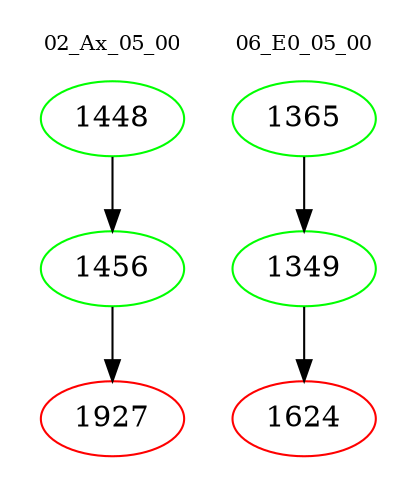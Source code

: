 digraph{
subgraph cluster_0 {
color = white
label = "02_Ax_05_00";
fontsize=10;
T0_1448 [label="1448", color="green"]
T0_1448 -> T0_1456 [color="black"]
T0_1456 [label="1456", color="green"]
T0_1456 -> T0_1927 [color="black"]
T0_1927 [label="1927", color="red"]
}
subgraph cluster_1 {
color = white
label = "06_E0_05_00";
fontsize=10;
T1_1365 [label="1365", color="green"]
T1_1365 -> T1_1349 [color="black"]
T1_1349 [label="1349", color="green"]
T1_1349 -> T1_1624 [color="black"]
T1_1624 [label="1624", color="red"]
}
}

